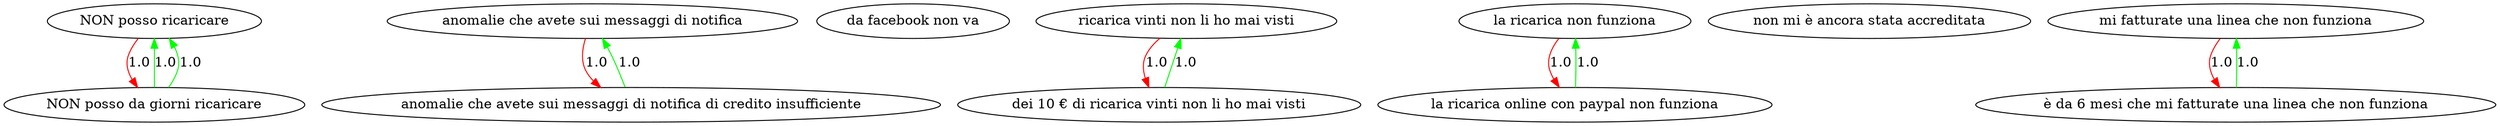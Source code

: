 digraph rawGraph {
"NON posso ricaricare";"NON posso da giorni ricaricare";"anomalie che avete sui messaggi di notifica";"anomalie che avete sui messaggi di notifica di credito insufficiente";"da facebook non va";"ricarica vinti non li ho mai visti";"dei 10 € di ricarica vinti non li ho mai visti";"la ricarica non funziona";"la ricarica online con paypal non funziona";"non mi è ancora stata accreditata";"mi fatturate una linea che non funziona";"è da 6 mesi che mi fatturate una linea che non funziona";"NON posso da giorni ricaricare" -> "NON posso ricaricare" [label=1.0] [color=green]
"NON posso da giorni ricaricare" -> "NON posso ricaricare" [label=1.0] [color=green]
"NON posso ricaricare" -> "NON posso da giorni ricaricare" [label=1.0] [color=red]
"anomalie che avete sui messaggi di notifica di credito insufficiente" -> "anomalie che avete sui messaggi di notifica" [label=1.0] [color=green]
"anomalie che avete sui messaggi di notifica" -> "anomalie che avete sui messaggi di notifica di credito insufficiente" [label=1.0] [color=red]
"dei 10 € di ricarica vinti non li ho mai visti" -> "ricarica vinti non li ho mai visti" [label=1.0] [color=green]
"ricarica vinti non li ho mai visti" -> "dei 10 € di ricarica vinti non li ho mai visti" [label=1.0] [color=red]
"la ricarica online con paypal non funziona" -> "la ricarica non funziona" [label=1.0] [color=green]
"la ricarica non funziona" -> "la ricarica online con paypal non funziona" [label=1.0] [color=red]
"è da 6 mesi che mi fatturate una linea che non funziona" -> "mi fatturate una linea che non funziona" [label=1.0] [color=green]
"mi fatturate una linea che non funziona" -> "è da 6 mesi che mi fatturate una linea che non funziona" [label=1.0] [color=red]
}